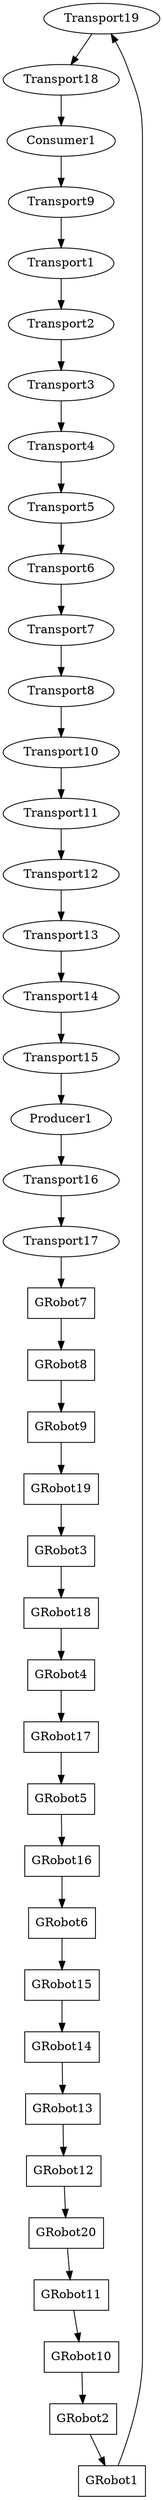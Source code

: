 /* Production Line communication graph dot confiuration template */

digraph G {
	size = "20,100";
	concentrate = "true";
	
/* transporter nodes: */
	Transport19 [shape=ellipse];
	Transport18 [shape=ellipse];
	Consumer1 [shape=ellipse];
	Transport9 [shape=ellipse];
	Transport1 [shape=ellipse];
	Transport2 [shape=ellipse];
	Transport3 [shape=ellipse];
	Transport4 [shape=ellipse];
	Transport5 [shape=ellipse];
	Transport6 [shape=ellipse];
	Transport7 [shape=ellipse];
	Transport8 [shape=ellipse];
	Transport10 [shape=ellipse];
	Transport11 [shape=ellipse];
	Transport12 [shape=ellipse];
	Transport13 [shape=ellipse];
	Transport14 [shape=ellipse];
	Transport15 [shape=ellipse];
	Producer1 [shape=ellipse];
	Transport16 [shape=ellipse];
	Transport17 [shape=ellipse];

/* robot nodes: */
	GRobot7 [shape=record];
	GRobot8 [shape=record];
	GRobot9 [shape=record];
	GRobot19 [shape=record];
	GRobot3 [shape=record];
	GRobot18 [shape=record];
	GRobot4 [shape=record];
	GRobot17 [shape=record];
	GRobot5 [shape=record];
	GRobot16 [shape=record];
	GRobot6 [shape=record];
	GRobot15 [shape=record];
	GRobot14 [shape=record];
	GRobot13 [shape=record];
	GRobot12 [shape=record];
	GRobot20 [shape=record];
	GRobot11 [shape=record];
	GRobot10 [shape=record];
	GRobot2 [shape=record];
	GRobot1 [shape=record];

/* connections: */

	GRobot1 -> Transport19 -> Transport18
	Transport19 -> Transport18 -> Consumer1
	Transport18 -> Consumer1 -> Transport9
	Consumer1 -> Transport9 -> Transport1
	Transport9 -> Transport1 -> Transport2
	Transport1 -> Transport2 -> Transport3
	Transport2 -> Transport3 -> Transport4
	Transport3 -> Transport4 -> Transport5
	Transport4 -> Transport5 -> Transport6
	Transport5 -> Transport6 -> Transport7
	Transport6 -> Transport7 -> Transport8
	Transport7 -> Transport8 -> Transport10
	Transport8 -> Transport10 -> Transport11
	Transport10 -> Transport11 -> Transport12
	Transport11 -> Transport12 -> Transport13
	Transport12 -> Transport13 -> Transport14
	Transport13 -> Transport14 -> Transport15
	Transport14 -> Transport15 -> Producer1
	Transport15 -> Producer1 -> Transport16
	Producer1 -> Transport16 -> Transport17
	Transport16 -> Transport17 -> GRobot7
	Transport17 -> GRobot7 -> GRobot8;
	GRobot7 -> GRobot8 -> GRobot9;
	GRobot8 -> GRobot9 -> GRobot19;
	GRobot9 -> GRobot19 -> GRobot3;
	GRobot19 -> GRobot3 -> GRobot18;
	GRobot3 -> GRobot18 -> GRobot4;
	GRobot18 -> GRobot4 -> GRobot17;
	GRobot4 -> GRobot17 -> GRobot5;
	GRobot17 -> GRobot5 -> GRobot16;
	GRobot5 -> GRobot16 -> GRobot6;
	GRobot16 -> GRobot6 -> GRobot15;
	GRobot6 -> GRobot15 -> GRobot14;
	GRobot15 -> GRobot14 -> GRobot13;
	GRobot14 -> GRobot13 -> GRobot12;
	GRobot13 -> GRobot12 -> GRobot20;
	GRobot12 -> GRobot20 -> GRobot11;
	GRobot20 -> GRobot11 -> GRobot10;
	GRobot11 -> GRobot10 -> GRobot2;
	GRobot10 -> GRobot2 -> GRobot1;
	GRobot2 -> GRobot1 -> Transport19;
}